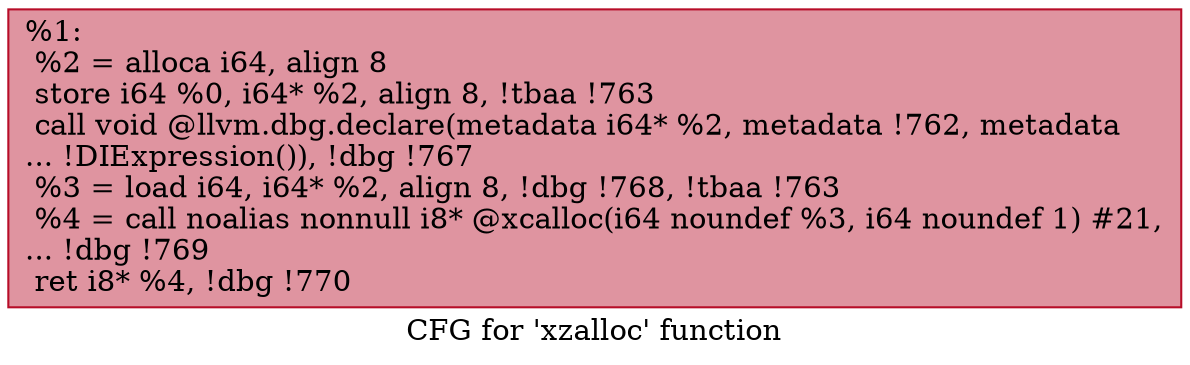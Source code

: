 digraph "CFG for 'xzalloc' function" {
	label="CFG for 'xzalloc' function";

	Node0x12683c0 [shape=record,color="#b70d28ff", style=filled, fillcolor="#b70d2870",label="{%1:\l  %2 = alloca i64, align 8\l  store i64 %0, i64* %2, align 8, !tbaa !763\l  call void @llvm.dbg.declare(metadata i64* %2, metadata !762, metadata\l... !DIExpression()), !dbg !767\l  %3 = load i64, i64* %2, align 8, !dbg !768, !tbaa !763\l  %4 = call noalias nonnull i8* @xcalloc(i64 noundef %3, i64 noundef 1) #21,\l... !dbg !769\l  ret i8* %4, !dbg !770\l}"];
}
